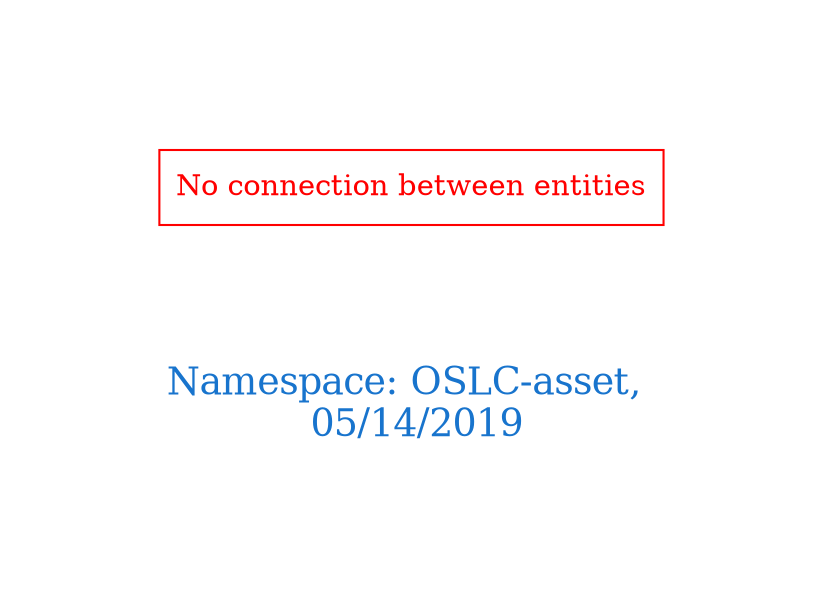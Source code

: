 digraph OGIT_ontology {
 graph [ rankdir= LR,pad=1 
fontsize = 18,
fontcolor= dodgerblue3,label = "\n\n\nNamespace: OSLC-asset, \n 05/14/2019"];
node[shape=polygon];
edge [  color="gray81"];

"No connection between entities" [fontcolor = "red",color="red", shape="polygon"]
}
